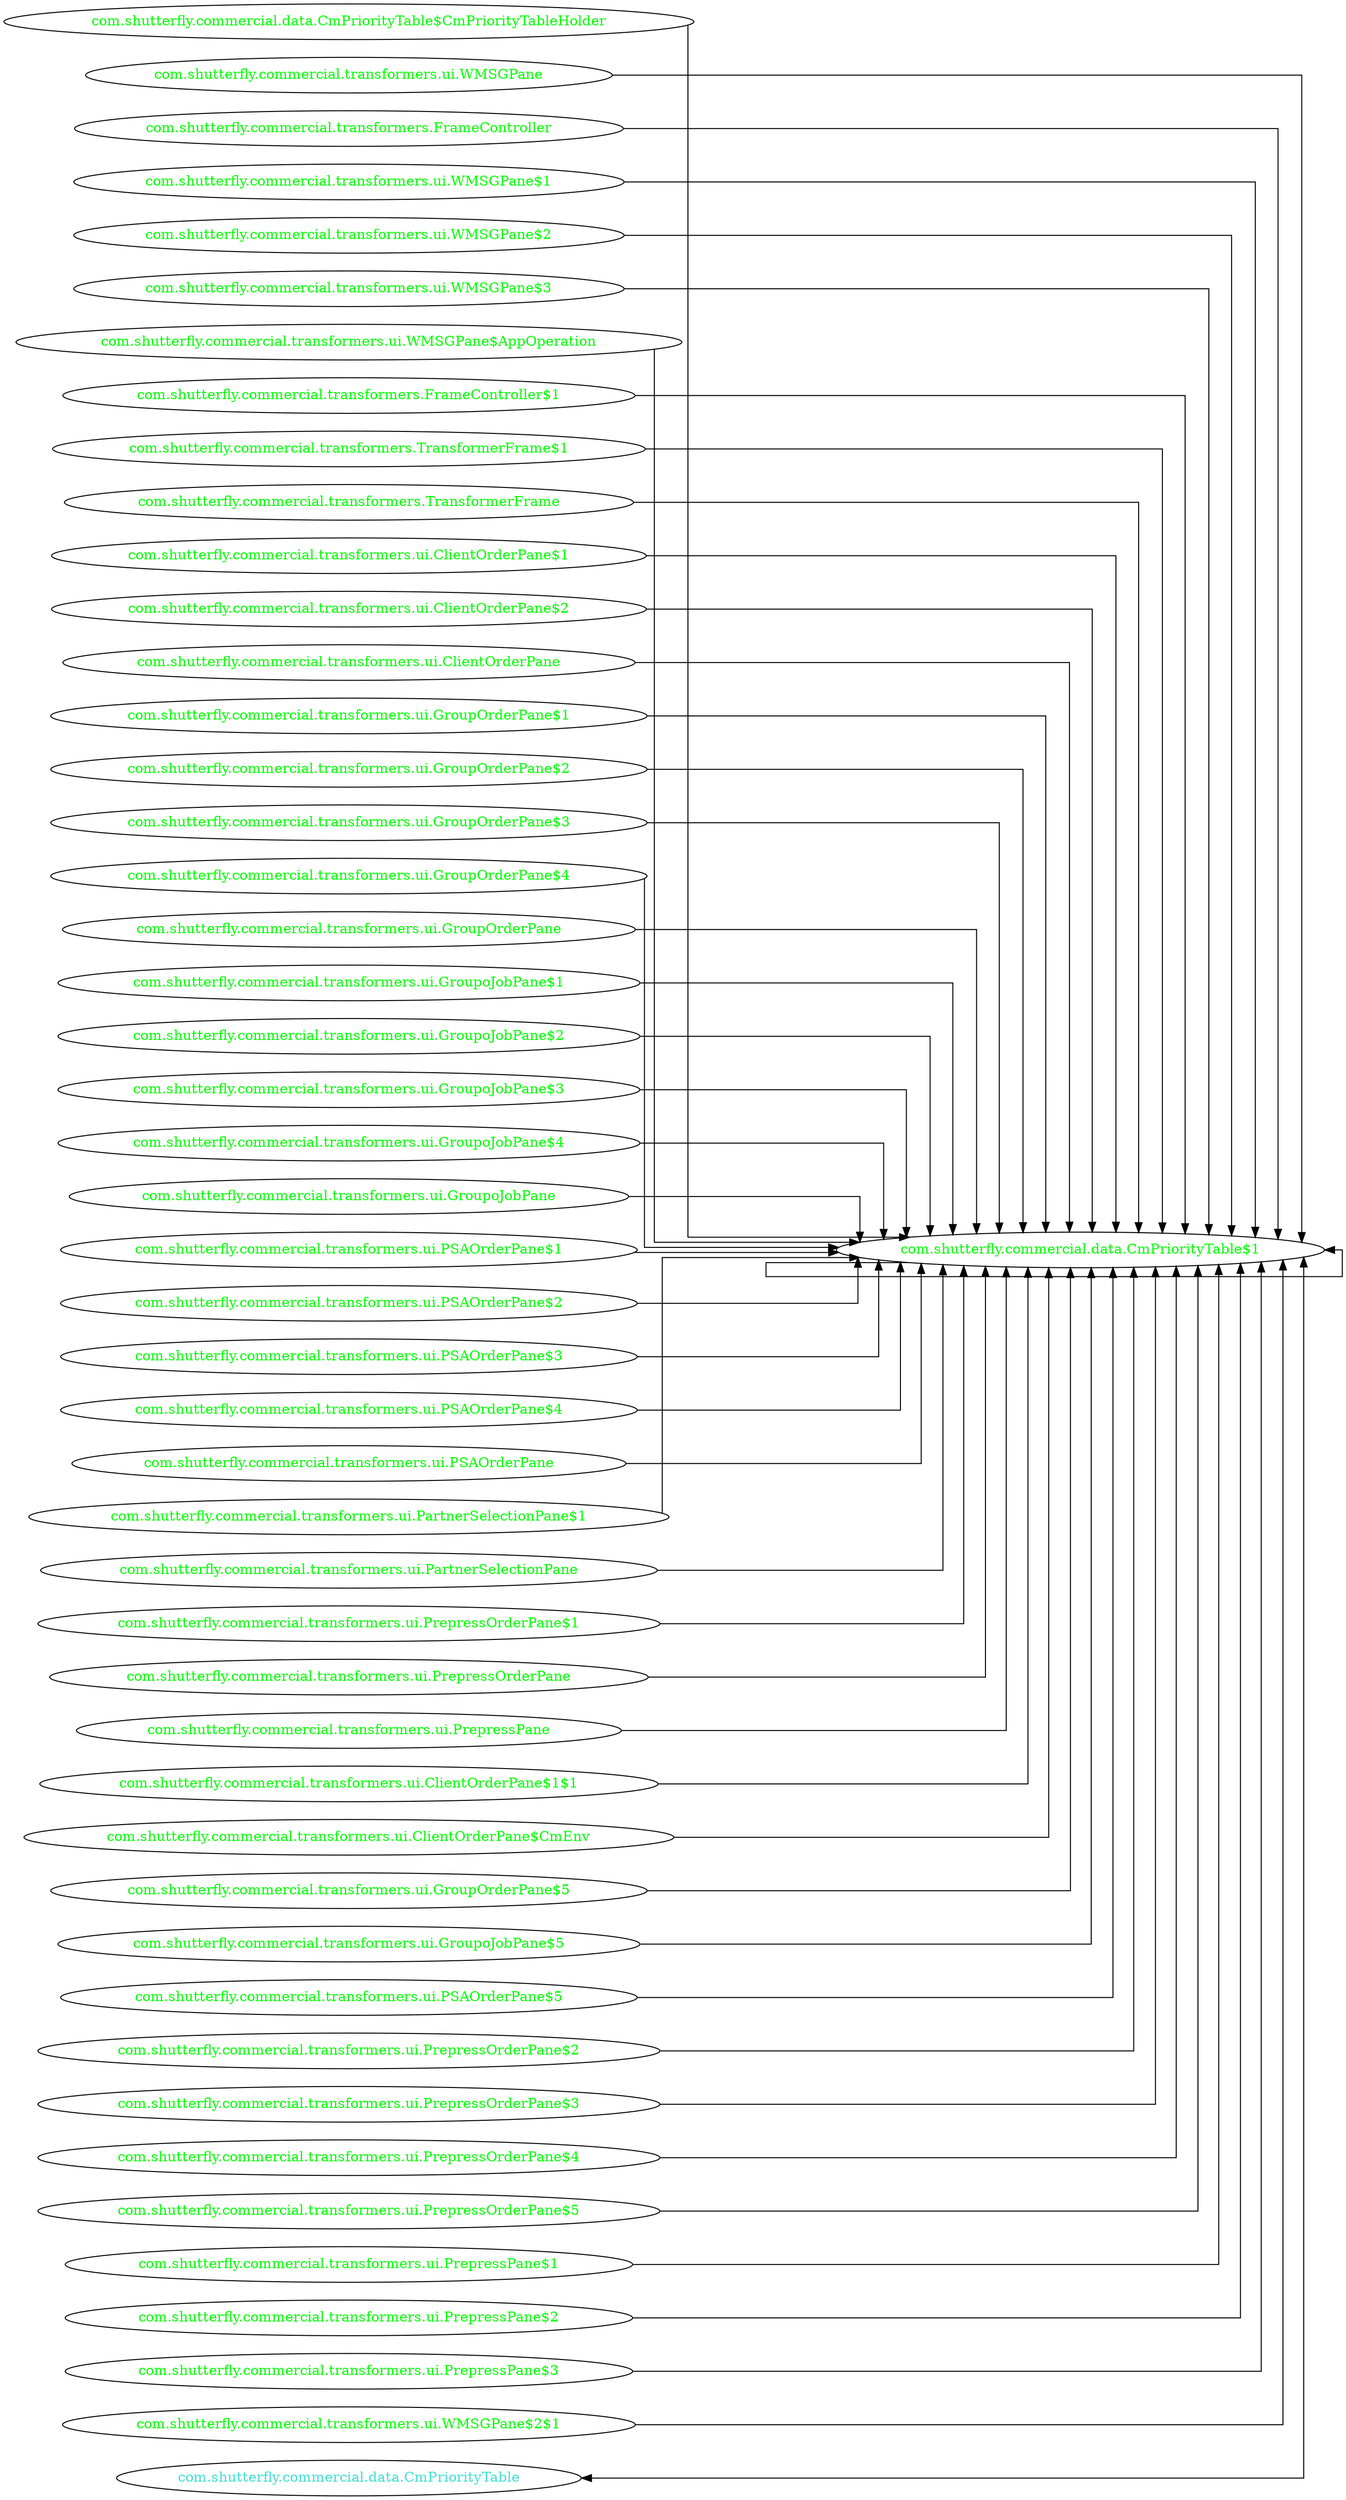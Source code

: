 digraph dependencyGraph {
 concentrate=true;
 ranksep="2.0";
 rankdir="LR"; 
 splines="ortho";
"com.shutterfly.commercial.data.CmPriorityTable$1" [fontcolor="red"];
"com.shutterfly.commercial.data.CmPriorityTable$CmPriorityTableHolder" [ fontcolor="green" ];
"com.shutterfly.commercial.data.CmPriorityTable$CmPriorityTableHolder"->"com.shutterfly.commercial.data.CmPriorityTable$1";
"com.shutterfly.commercial.data.CmPriorityTable$1" [ fontcolor="green" ];
"com.shutterfly.commercial.data.CmPriorityTable$1"->"com.shutterfly.commercial.data.CmPriorityTable$1";
"com.shutterfly.commercial.transformers.ui.WMSGPane" [ fontcolor="green" ];
"com.shutterfly.commercial.transformers.ui.WMSGPane"->"com.shutterfly.commercial.data.CmPriorityTable$1";
"com.shutterfly.commercial.transformers.FrameController" [ fontcolor="green" ];
"com.shutterfly.commercial.transformers.FrameController"->"com.shutterfly.commercial.data.CmPriorityTable$1";
"com.shutterfly.commercial.transformers.ui.WMSGPane$1" [ fontcolor="green" ];
"com.shutterfly.commercial.transformers.ui.WMSGPane$1"->"com.shutterfly.commercial.data.CmPriorityTable$1";
"com.shutterfly.commercial.transformers.ui.WMSGPane$2" [ fontcolor="green" ];
"com.shutterfly.commercial.transformers.ui.WMSGPane$2"->"com.shutterfly.commercial.data.CmPriorityTable$1";
"com.shutterfly.commercial.transformers.ui.WMSGPane$3" [ fontcolor="green" ];
"com.shutterfly.commercial.transformers.ui.WMSGPane$3"->"com.shutterfly.commercial.data.CmPriorityTable$1";
"com.shutterfly.commercial.transformers.ui.WMSGPane$AppOperation" [ fontcolor="green" ];
"com.shutterfly.commercial.transformers.ui.WMSGPane$AppOperation"->"com.shutterfly.commercial.data.CmPriorityTable$1";
"com.shutterfly.commercial.transformers.FrameController$1" [ fontcolor="green" ];
"com.shutterfly.commercial.transformers.FrameController$1"->"com.shutterfly.commercial.data.CmPriorityTable$1";
"com.shutterfly.commercial.transformers.TransformerFrame$1" [ fontcolor="green" ];
"com.shutterfly.commercial.transformers.TransformerFrame$1"->"com.shutterfly.commercial.data.CmPriorityTable$1";
"com.shutterfly.commercial.transformers.TransformerFrame" [ fontcolor="green" ];
"com.shutterfly.commercial.transformers.TransformerFrame"->"com.shutterfly.commercial.data.CmPriorityTable$1";
"com.shutterfly.commercial.transformers.ui.ClientOrderPane$1" [ fontcolor="green" ];
"com.shutterfly.commercial.transformers.ui.ClientOrderPane$1"->"com.shutterfly.commercial.data.CmPriorityTable$1";
"com.shutterfly.commercial.transformers.ui.ClientOrderPane$2" [ fontcolor="green" ];
"com.shutterfly.commercial.transformers.ui.ClientOrderPane$2"->"com.shutterfly.commercial.data.CmPriorityTable$1";
"com.shutterfly.commercial.transformers.ui.ClientOrderPane" [ fontcolor="green" ];
"com.shutterfly.commercial.transformers.ui.ClientOrderPane"->"com.shutterfly.commercial.data.CmPriorityTable$1";
"com.shutterfly.commercial.transformers.ui.GroupOrderPane$1" [ fontcolor="green" ];
"com.shutterfly.commercial.transformers.ui.GroupOrderPane$1"->"com.shutterfly.commercial.data.CmPriorityTable$1";
"com.shutterfly.commercial.transformers.ui.GroupOrderPane$2" [ fontcolor="green" ];
"com.shutterfly.commercial.transformers.ui.GroupOrderPane$2"->"com.shutterfly.commercial.data.CmPriorityTable$1";
"com.shutterfly.commercial.transformers.ui.GroupOrderPane$3" [ fontcolor="green" ];
"com.shutterfly.commercial.transformers.ui.GroupOrderPane$3"->"com.shutterfly.commercial.data.CmPriorityTable$1";
"com.shutterfly.commercial.transformers.ui.GroupOrderPane$4" [ fontcolor="green" ];
"com.shutterfly.commercial.transformers.ui.GroupOrderPane$4"->"com.shutterfly.commercial.data.CmPriorityTable$1";
"com.shutterfly.commercial.transformers.ui.GroupOrderPane" [ fontcolor="green" ];
"com.shutterfly.commercial.transformers.ui.GroupOrderPane"->"com.shutterfly.commercial.data.CmPriorityTable$1";
"com.shutterfly.commercial.transformers.ui.GroupoJobPane$1" [ fontcolor="green" ];
"com.shutterfly.commercial.transformers.ui.GroupoJobPane$1"->"com.shutterfly.commercial.data.CmPriorityTable$1";
"com.shutterfly.commercial.transformers.ui.GroupoJobPane$2" [ fontcolor="green" ];
"com.shutterfly.commercial.transformers.ui.GroupoJobPane$2"->"com.shutterfly.commercial.data.CmPriorityTable$1";
"com.shutterfly.commercial.transformers.ui.GroupoJobPane$3" [ fontcolor="green" ];
"com.shutterfly.commercial.transformers.ui.GroupoJobPane$3"->"com.shutterfly.commercial.data.CmPriorityTable$1";
"com.shutterfly.commercial.transformers.ui.GroupoJobPane$4" [ fontcolor="green" ];
"com.shutterfly.commercial.transformers.ui.GroupoJobPane$4"->"com.shutterfly.commercial.data.CmPriorityTable$1";
"com.shutterfly.commercial.transformers.ui.GroupoJobPane" [ fontcolor="green" ];
"com.shutterfly.commercial.transformers.ui.GroupoJobPane"->"com.shutterfly.commercial.data.CmPriorityTable$1";
"com.shutterfly.commercial.transformers.ui.PSAOrderPane$1" [ fontcolor="green" ];
"com.shutterfly.commercial.transformers.ui.PSAOrderPane$1"->"com.shutterfly.commercial.data.CmPriorityTable$1";
"com.shutterfly.commercial.transformers.ui.PSAOrderPane$2" [ fontcolor="green" ];
"com.shutterfly.commercial.transformers.ui.PSAOrderPane$2"->"com.shutterfly.commercial.data.CmPriorityTable$1";
"com.shutterfly.commercial.transformers.ui.PSAOrderPane$3" [ fontcolor="green" ];
"com.shutterfly.commercial.transformers.ui.PSAOrderPane$3"->"com.shutterfly.commercial.data.CmPriorityTable$1";
"com.shutterfly.commercial.transformers.ui.PSAOrderPane$4" [ fontcolor="green" ];
"com.shutterfly.commercial.transformers.ui.PSAOrderPane$4"->"com.shutterfly.commercial.data.CmPriorityTable$1";
"com.shutterfly.commercial.transformers.ui.PSAOrderPane" [ fontcolor="green" ];
"com.shutterfly.commercial.transformers.ui.PSAOrderPane"->"com.shutterfly.commercial.data.CmPriorityTable$1";
"com.shutterfly.commercial.transformers.ui.PartnerSelectionPane$1" [ fontcolor="green" ];
"com.shutterfly.commercial.transformers.ui.PartnerSelectionPane$1"->"com.shutterfly.commercial.data.CmPriorityTable$1";
"com.shutterfly.commercial.transformers.ui.PartnerSelectionPane" [ fontcolor="green" ];
"com.shutterfly.commercial.transformers.ui.PartnerSelectionPane"->"com.shutterfly.commercial.data.CmPriorityTable$1";
"com.shutterfly.commercial.transformers.ui.PrepressOrderPane$1" [ fontcolor="green" ];
"com.shutterfly.commercial.transformers.ui.PrepressOrderPane$1"->"com.shutterfly.commercial.data.CmPriorityTable$1";
"com.shutterfly.commercial.transformers.ui.PrepressOrderPane" [ fontcolor="green" ];
"com.shutterfly.commercial.transformers.ui.PrepressOrderPane"->"com.shutterfly.commercial.data.CmPriorityTable$1";
"com.shutterfly.commercial.transformers.ui.PrepressPane" [ fontcolor="green" ];
"com.shutterfly.commercial.transformers.ui.PrepressPane"->"com.shutterfly.commercial.data.CmPriorityTable$1";
"com.shutterfly.commercial.transformers.ui.ClientOrderPane$1$1" [ fontcolor="green" ];
"com.shutterfly.commercial.transformers.ui.ClientOrderPane$1$1"->"com.shutterfly.commercial.data.CmPriorityTable$1";
"com.shutterfly.commercial.transformers.ui.ClientOrderPane$CmEnv" [ fontcolor="green" ];
"com.shutterfly.commercial.transformers.ui.ClientOrderPane$CmEnv"->"com.shutterfly.commercial.data.CmPriorityTable$1";
"com.shutterfly.commercial.transformers.ui.GroupOrderPane$5" [ fontcolor="green" ];
"com.shutterfly.commercial.transformers.ui.GroupOrderPane$5"->"com.shutterfly.commercial.data.CmPriorityTable$1";
"com.shutterfly.commercial.transformers.ui.GroupoJobPane$5" [ fontcolor="green" ];
"com.shutterfly.commercial.transformers.ui.GroupoJobPane$5"->"com.shutterfly.commercial.data.CmPriorityTable$1";
"com.shutterfly.commercial.transformers.ui.PSAOrderPane$5" [ fontcolor="green" ];
"com.shutterfly.commercial.transformers.ui.PSAOrderPane$5"->"com.shutterfly.commercial.data.CmPriorityTable$1";
"com.shutterfly.commercial.transformers.ui.PrepressOrderPane$2" [ fontcolor="green" ];
"com.shutterfly.commercial.transformers.ui.PrepressOrderPane$2"->"com.shutterfly.commercial.data.CmPriorityTable$1";
"com.shutterfly.commercial.transformers.ui.PrepressOrderPane$3" [ fontcolor="green" ];
"com.shutterfly.commercial.transformers.ui.PrepressOrderPane$3"->"com.shutterfly.commercial.data.CmPriorityTable$1";
"com.shutterfly.commercial.transformers.ui.PrepressOrderPane$4" [ fontcolor="green" ];
"com.shutterfly.commercial.transformers.ui.PrepressOrderPane$4"->"com.shutterfly.commercial.data.CmPriorityTable$1";
"com.shutterfly.commercial.transformers.ui.PrepressOrderPane$5" [ fontcolor="green" ];
"com.shutterfly.commercial.transformers.ui.PrepressOrderPane$5"->"com.shutterfly.commercial.data.CmPriorityTable$1";
"com.shutterfly.commercial.transformers.ui.PrepressPane$1" [ fontcolor="green" ];
"com.shutterfly.commercial.transformers.ui.PrepressPane$1"->"com.shutterfly.commercial.data.CmPriorityTable$1";
"com.shutterfly.commercial.transformers.ui.PrepressPane$2" [ fontcolor="green" ];
"com.shutterfly.commercial.transformers.ui.PrepressPane$2"->"com.shutterfly.commercial.data.CmPriorityTable$1";
"com.shutterfly.commercial.transformers.ui.PrepressPane$3" [ fontcolor="green" ];
"com.shutterfly.commercial.transformers.ui.PrepressPane$3"->"com.shutterfly.commercial.data.CmPriorityTable$1";
"com.shutterfly.commercial.transformers.ui.WMSGPane$2$1" [ fontcolor="green" ];
"com.shutterfly.commercial.transformers.ui.WMSGPane$2$1"->"com.shutterfly.commercial.data.CmPriorityTable$1";
"com.shutterfly.commercial.data.CmPriorityTable" [ fontcolor="turquoise" ];
"com.shutterfly.commercial.data.CmPriorityTable"->"com.shutterfly.commercial.data.CmPriorityTable$1" [dir=both];
}